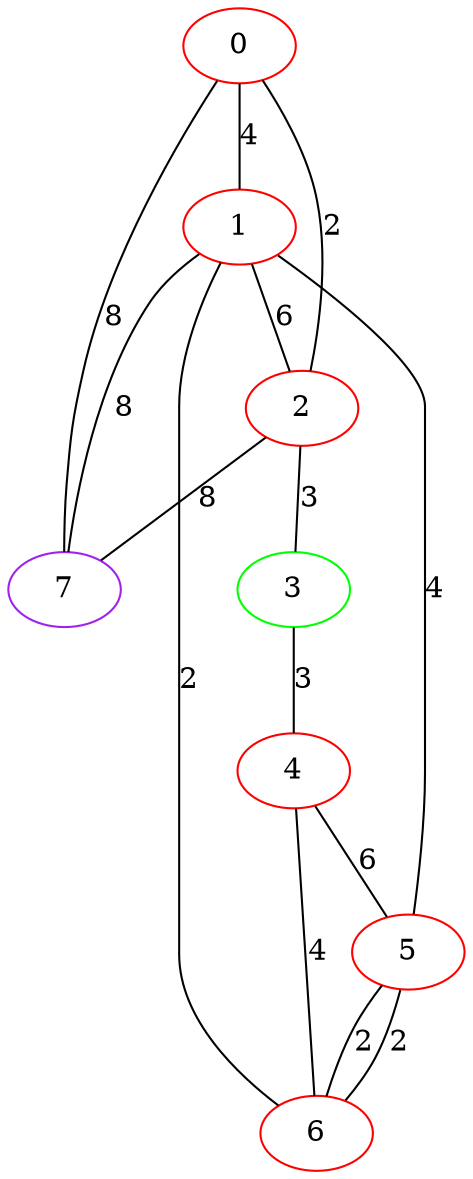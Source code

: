 graph "" {
0 [color=red, weight=1];
1 [color=red, weight=1];
2 [color=red, weight=1];
3 [color=green, weight=2];
4 [color=red, weight=1];
5 [color=red, weight=1];
6 [color=red, weight=1];
7 [color=purple, weight=4];
0 -- 1  [key=0, label=4];
0 -- 2  [key=0, label=2];
0 -- 7  [key=0, label=8];
1 -- 2  [key=0, label=6];
1 -- 5  [key=0, label=4];
1 -- 6  [key=0, label=2];
1 -- 7  [key=0, label=8];
2 -- 3  [key=0, label=3];
2 -- 7  [key=0, label=8];
3 -- 4  [key=0, label=3];
4 -- 5  [key=0, label=6];
4 -- 6  [key=0, label=4];
5 -- 6  [key=0, label=2];
5 -- 6  [key=1, label=2];
}
